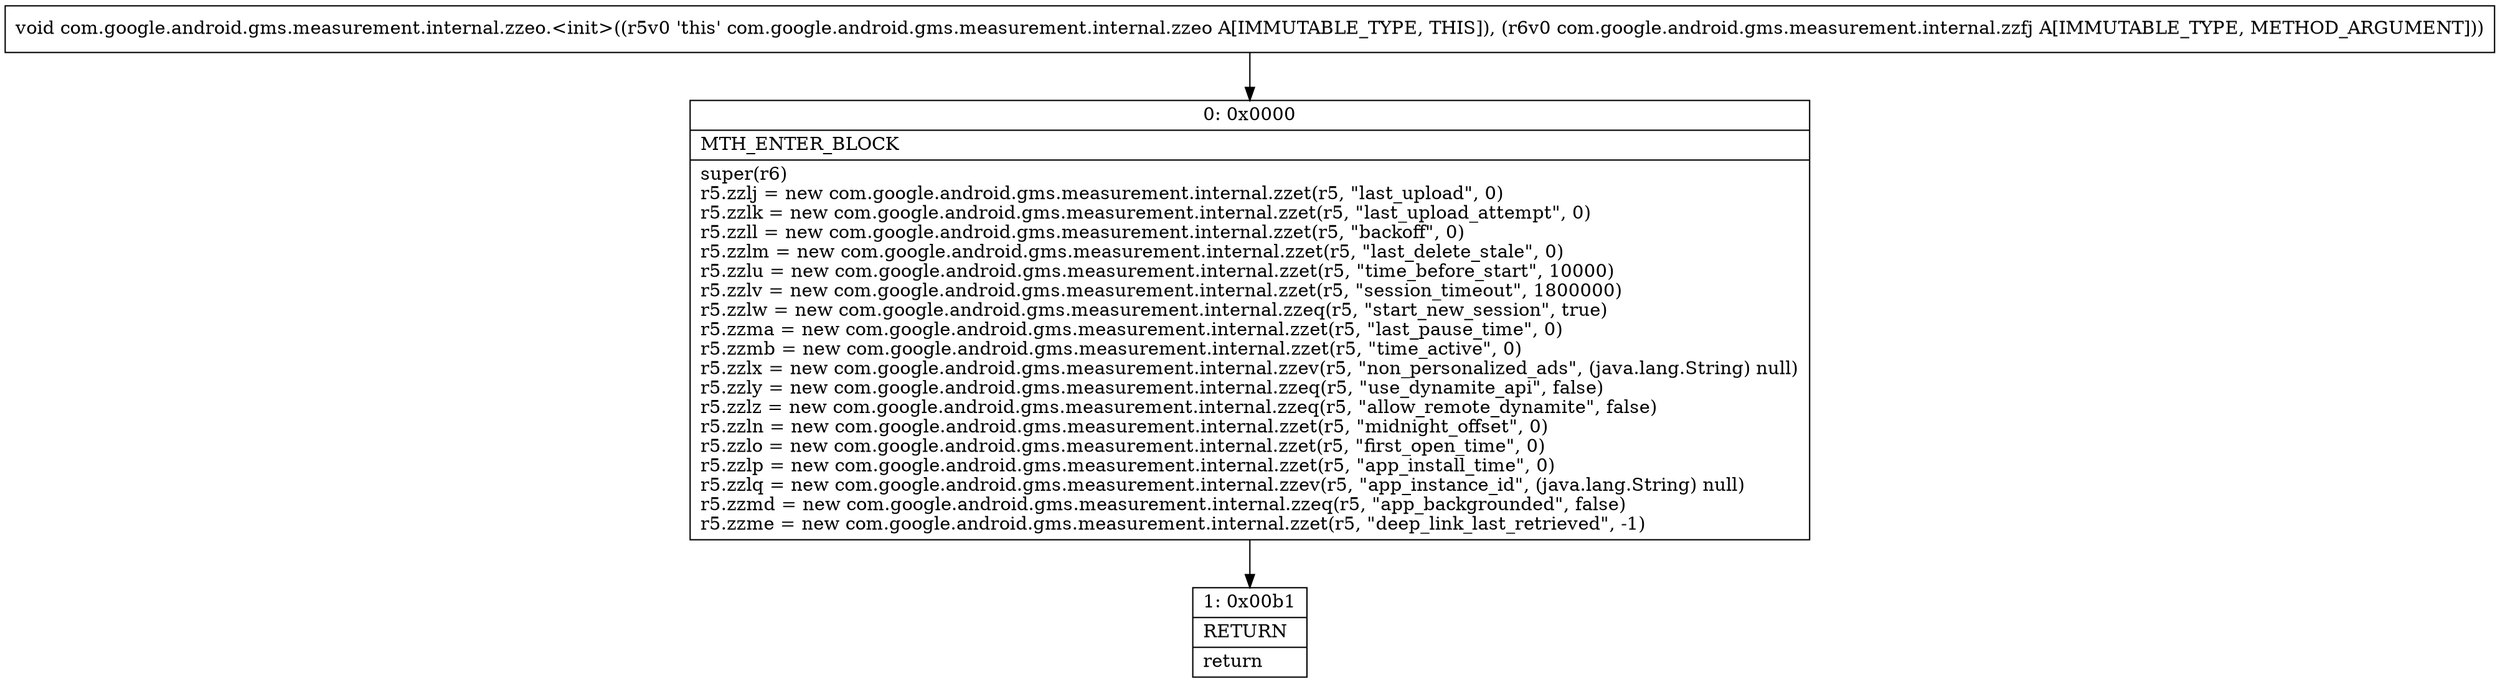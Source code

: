 digraph "CFG forcom.google.android.gms.measurement.internal.zzeo.\<init\>(Lcom\/google\/android\/gms\/measurement\/internal\/zzfj;)V" {
Node_0 [shape=record,label="{0\:\ 0x0000|MTH_ENTER_BLOCK\l|super(r6)\lr5.zzlj = new com.google.android.gms.measurement.internal.zzet(r5, \"last_upload\", 0)\lr5.zzlk = new com.google.android.gms.measurement.internal.zzet(r5, \"last_upload_attempt\", 0)\lr5.zzll = new com.google.android.gms.measurement.internal.zzet(r5, \"backoff\", 0)\lr5.zzlm = new com.google.android.gms.measurement.internal.zzet(r5, \"last_delete_stale\", 0)\lr5.zzlu = new com.google.android.gms.measurement.internal.zzet(r5, \"time_before_start\", 10000)\lr5.zzlv = new com.google.android.gms.measurement.internal.zzet(r5, \"session_timeout\", 1800000)\lr5.zzlw = new com.google.android.gms.measurement.internal.zzeq(r5, \"start_new_session\", true)\lr5.zzma = new com.google.android.gms.measurement.internal.zzet(r5, \"last_pause_time\", 0)\lr5.zzmb = new com.google.android.gms.measurement.internal.zzet(r5, \"time_active\", 0)\lr5.zzlx = new com.google.android.gms.measurement.internal.zzev(r5, \"non_personalized_ads\", (java.lang.String) null)\lr5.zzly = new com.google.android.gms.measurement.internal.zzeq(r5, \"use_dynamite_api\", false)\lr5.zzlz = new com.google.android.gms.measurement.internal.zzeq(r5, \"allow_remote_dynamite\", false)\lr5.zzln = new com.google.android.gms.measurement.internal.zzet(r5, \"midnight_offset\", 0)\lr5.zzlo = new com.google.android.gms.measurement.internal.zzet(r5, \"first_open_time\", 0)\lr5.zzlp = new com.google.android.gms.measurement.internal.zzet(r5, \"app_install_time\", 0)\lr5.zzlq = new com.google.android.gms.measurement.internal.zzev(r5, \"app_instance_id\", (java.lang.String) null)\lr5.zzmd = new com.google.android.gms.measurement.internal.zzeq(r5, \"app_backgrounded\", false)\lr5.zzme = new com.google.android.gms.measurement.internal.zzet(r5, \"deep_link_last_retrieved\", \-1)\l}"];
Node_1 [shape=record,label="{1\:\ 0x00b1|RETURN\l|return\l}"];
MethodNode[shape=record,label="{void com.google.android.gms.measurement.internal.zzeo.\<init\>((r5v0 'this' com.google.android.gms.measurement.internal.zzeo A[IMMUTABLE_TYPE, THIS]), (r6v0 com.google.android.gms.measurement.internal.zzfj A[IMMUTABLE_TYPE, METHOD_ARGUMENT])) }"];
MethodNode -> Node_0;
Node_0 -> Node_1;
}

